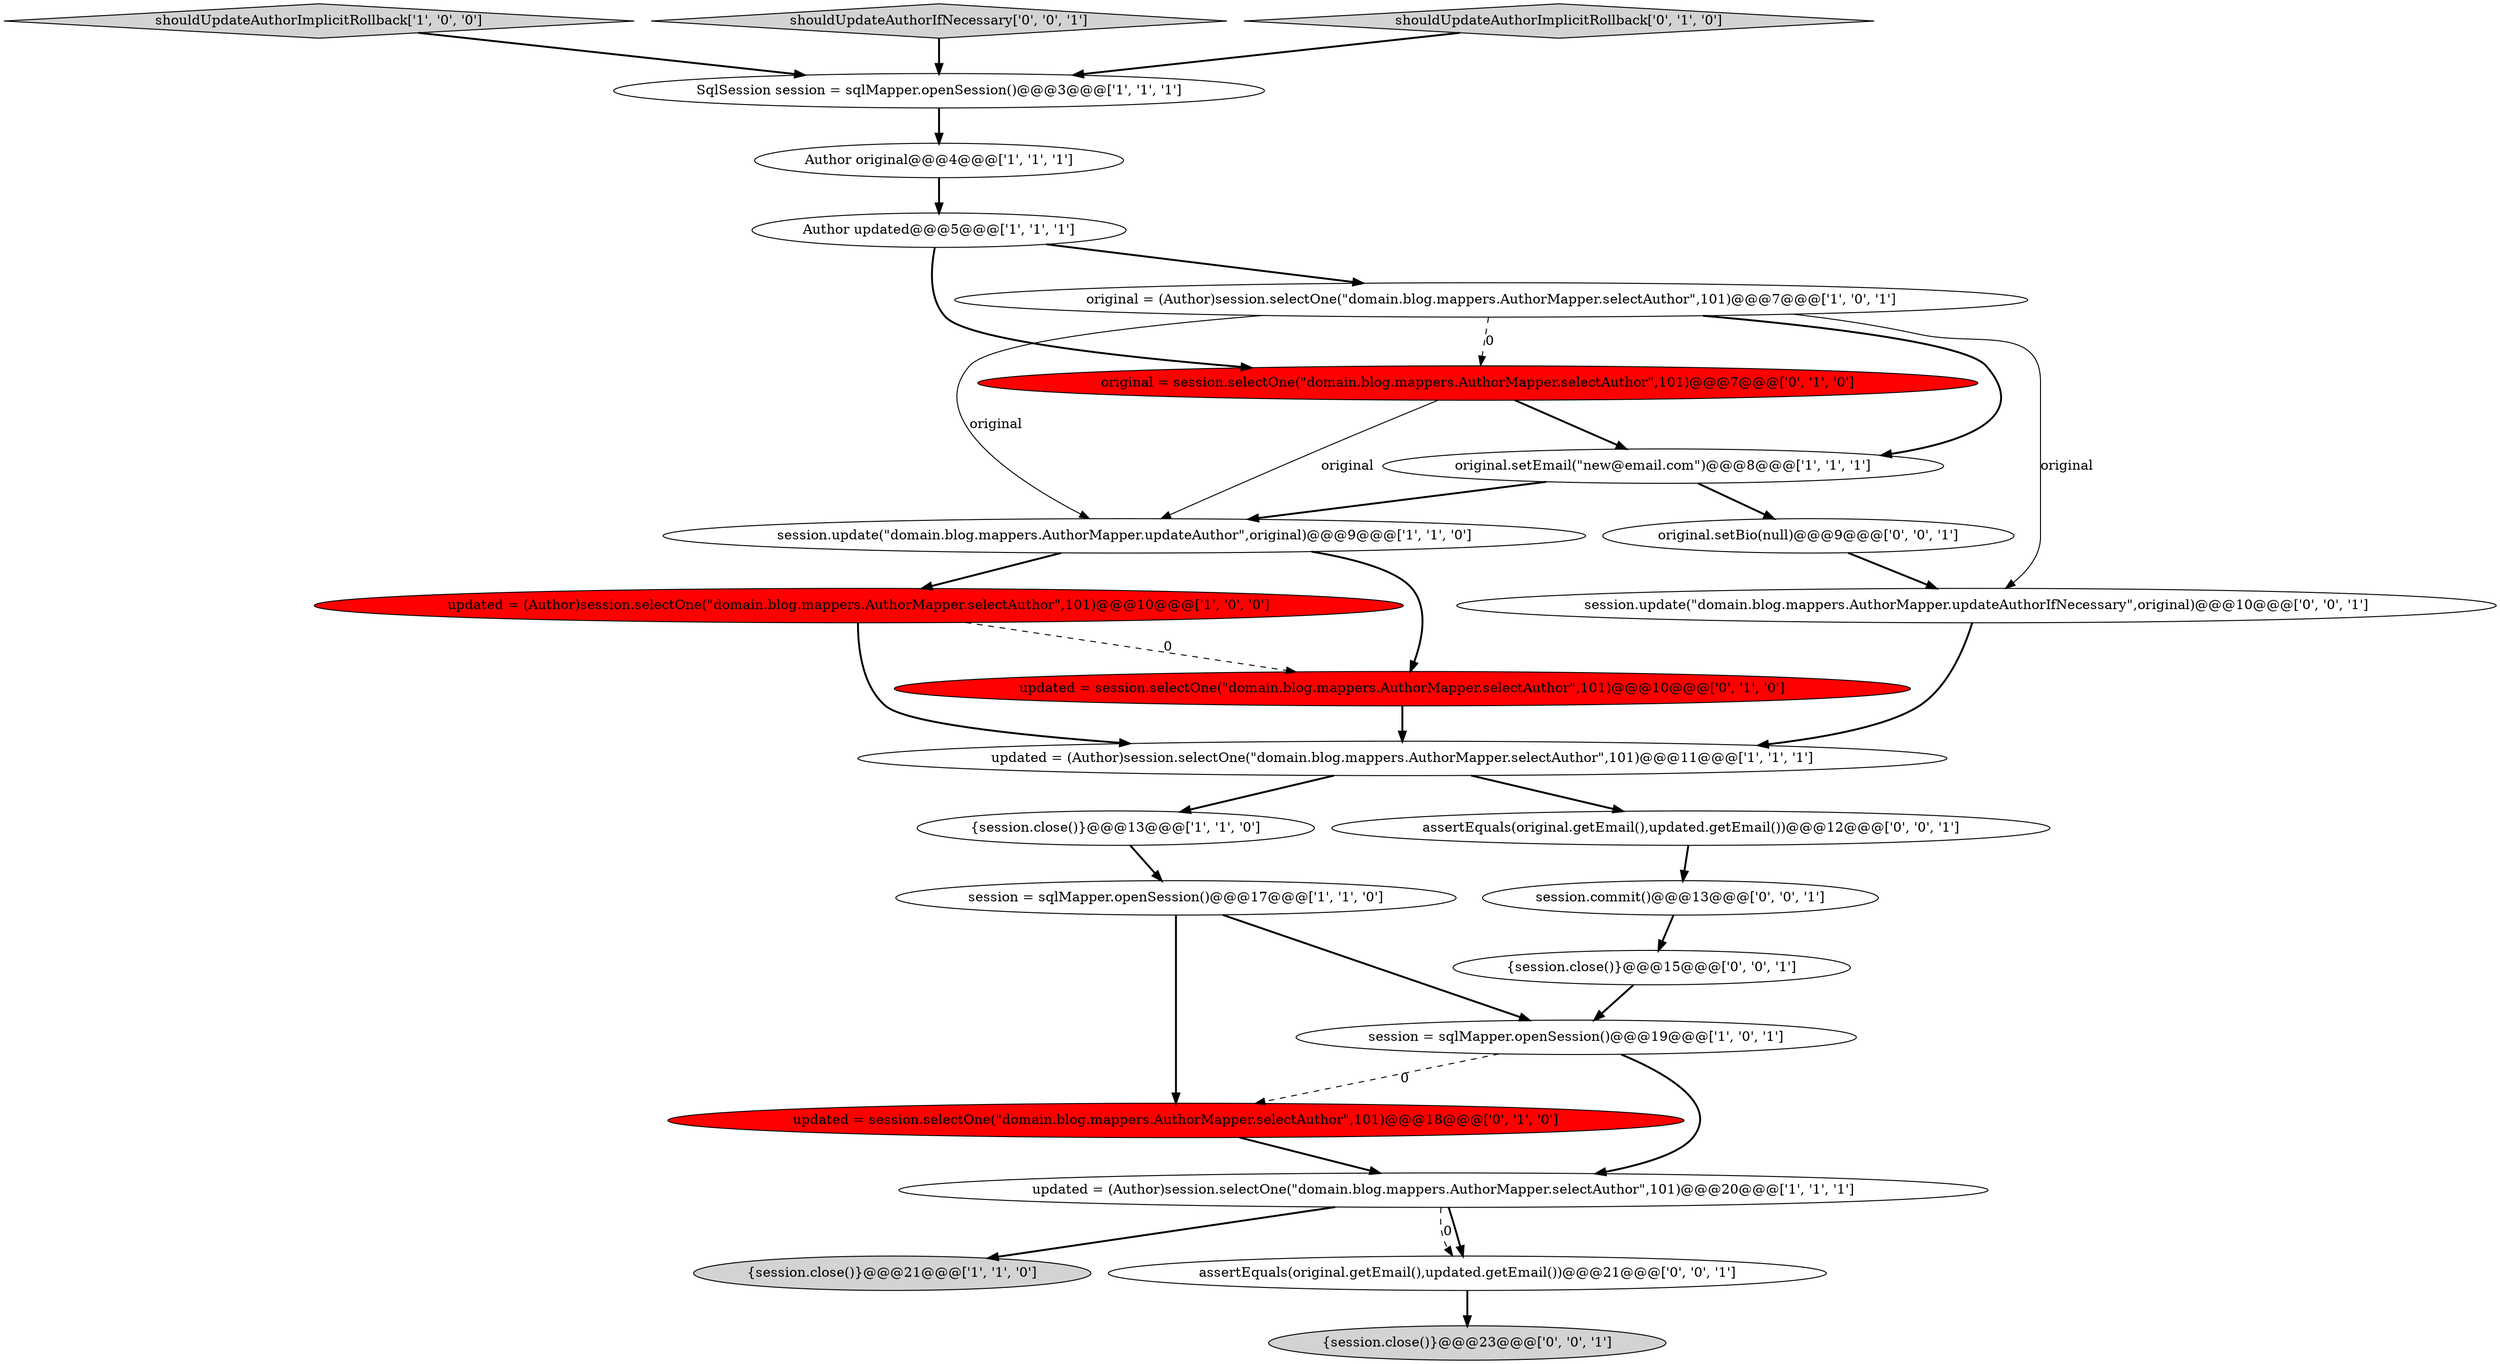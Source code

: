 digraph {
4 [style = filled, label = "session = sqlMapper.openSession()@@@17@@@['1', '1', '0']", fillcolor = white, shape = ellipse image = "AAA0AAABBB1BBB"];
10 [style = filled, label = "Author updated@@@5@@@['1', '1', '1']", fillcolor = white, shape = ellipse image = "AAA0AAABBB1BBB"];
18 [style = filled, label = "original.setBio(null)@@@9@@@['0', '0', '1']", fillcolor = white, shape = ellipse image = "AAA0AAABBB3BBB"];
21 [style = filled, label = "{session.close()}@@@23@@@['0', '0', '1']", fillcolor = lightgray, shape = ellipse image = "AAA0AAABBB3BBB"];
8 [style = filled, label = "{session.close()}@@@21@@@['1', '1', '0']", fillcolor = lightgray, shape = ellipse image = "AAA0AAABBB1BBB"];
1 [style = filled, label = "original.setEmail(\"new@email.com\")@@@8@@@['1', '1', '1']", fillcolor = white, shape = ellipse image = "AAA0AAABBB1BBB"];
0 [style = filled, label = "updated = (Author)session.selectOne(\"domain.blog.mappers.AuthorMapper.selectAuthor\",101)@@@11@@@['1', '1', '1']", fillcolor = white, shape = ellipse image = "AAA0AAABBB1BBB"];
11 [style = filled, label = "session.update(\"domain.blog.mappers.AuthorMapper.updateAuthor\",original)@@@9@@@['1', '1', '0']", fillcolor = white, shape = ellipse image = "AAA0AAABBB1BBB"];
14 [style = filled, label = "updated = session.selectOne(\"domain.blog.mappers.AuthorMapper.selectAuthor\",101)@@@10@@@['0', '1', '0']", fillcolor = red, shape = ellipse image = "AAA1AAABBB2BBB"];
9 [style = filled, label = "Author original@@@4@@@['1', '1', '1']", fillcolor = white, shape = ellipse image = "AAA0AAABBB1BBB"];
12 [style = filled, label = "session = sqlMapper.openSession()@@@19@@@['1', '0', '1']", fillcolor = white, shape = ellipse image = "AAA0AAABBB1BBB"];
20 [style = filled, label = "session.update(\"domain.blog.mappers.AuthorMapper.updateAuthorIfNecessary\",original)@@@10@@@['0', '0', '1']", fillcolor = white, shape = ellipse image = "AAA0AAABBB3BBB"];
5 [style = filled, label = "shouldUpdateAuthorImplicitRollback['1', '0', '0']", fillcolor = lightgray, shape = diamond image = "AAA0AAABBB1BBB"];
2 [style = filled, label = "{session.close()}@@@13@@@['1', '1', '0']", fillcolor = white, shape = ellipse image = "AAA0AAABBB1BBB"];
7 [style = filled, label = "original = (Author)session.selectOne(\"domain.blog.mappers.AuthorMapper.selectAuthor\",101)@@@7@@@['1', '0', '1']", fillcolor = white, shape = ellipse image = "AAA0AAABBB1BBB"];
3 [style = filled, label = "updated = (Author)session.selectOne(\"domain.blog.mappers.AuthorMapper.selectAuthor\",101)@@@10@@@['1', '0', '0']", fillcolor = red, shape = ellipse image = "AAA1AAABBB1BBB"];
6 [style = filled, label = "updated = (Author)session.selectOne(\"domain.blog.mappers.AuthorMapper.selectAuthor\",101)@@@20@@@['1', '1', '1']", fillcolor = white, shape = ellipse image = "AAA0AAABBB1BBB"];
23 [style = filled, label = "{session.close()}@@@15@@@['0', '0', '1']", fillcolor = white, shape = ellipse image = "AAA0AAABBB3BBB"];
19 [style = filled, label = "assertEquals(original.getEmail(),updated.getEmail())@@@21@@@['0', '0', '1']", fillcolor = white, shape = ellipse image = "AAA0AAABBB3BBB"];
25 [style = filled, label = "shouldUpdateAuthorIfNecessary['0', '0', '1']", fillcolor = lightgray, shape = diamond image = "AAA0AAABBB3BBB"];
22 [style = filled, label = "session.commit()@@@13@@@['0', '0', '1']", fillcolor = white, shape = ellipse image = "AAA0AAABBB3BBB"];
24 [style = filled, label = "assertEquals(original.getEmail(),updated.getEmail())@@@12@@@['0', '0', '1']", fillcolor = white, shape = ellipse image = "AAA0AAABBB3BBB"];
15 [style = filled, label = "shouldUpdateAuthorImplicitRollback['0', '1', '0']", fillcolor = lightgray, shape = diamond image = "AAA0AAABBB2BBB"];
17 [style = filled, label = "original = session.selectOne(\"domain.blog.mappers.AuthorMapper.selectAuthor\",101)@@@7@@@['0', '1', '0']", fillcolor = red, shape = ellipse image = "AAA1AAABBB2BBB"];
16 [style = filled, label = "updated = session.selectOne(\"domain.blog.mappers.AuthorMapper.selectAuthor\",101)@@@18@@@['0', '1', '0']", fillcolor = red, shape = ellipse image = "AAA1AAABBB2BBB"];
13 [style = filled, label = "SqlSession session = sqlMapper.openSession()@@@3@@@['1', '1', '1']", fillcolor = white, shape = ellipse image = "AAA0AAABBB1BBB"];
15->13 [style = bold, label=""];
7->1 [style = bold, label=""];
17->1 [style = bold, label=""];
11->14 [style = bold, label=""];
7->17 [style = dashed, label="0"];
25->13 [style = bold, label=""];
12->16 [style = dashed, label="0"];
16->6 [style = bold, label=""];
0->2 [style = bold, label=""];
20->0 [style = bold, label=""];
1->18 [style = bold, label=""];
10->17 [style = bold, label=""];
6->19 [style = bold, label=""];
9->10 [style = bold, label=""];
17->11 [style = solid, label="original"];
12->6 [style = bold, label=""];
2->4 [style = bold, label=""];
10->7 [style = bold, label=""];
24->22 [style = bold, label=""];
22->23 [style = bold, label=""];
7->20 [style = solid, label="original"];
3->0 [style = bold, label=""];
1->11 [style = bold, label=""];
7->11 [style = solid, label="original"];
18->20 [style = bold, label=""];
14->0 [style = bold, label=""];
11->3 [style = bold, label=""];
5->13 [style = bold, label=""];
0->24 [style = bold, label=""];
6->8 [style = bold, label=""];
6->19 [style = dashed, label="0"];
4->12 [style = bold, label=""];
23->12 [style = bold, label=""];
13->9 [style = bold, label=""];
3->14 [style = dashed, label="0"];
4->16 [style = bold, label=""];
19->21 [style = bold, label=""];
}
